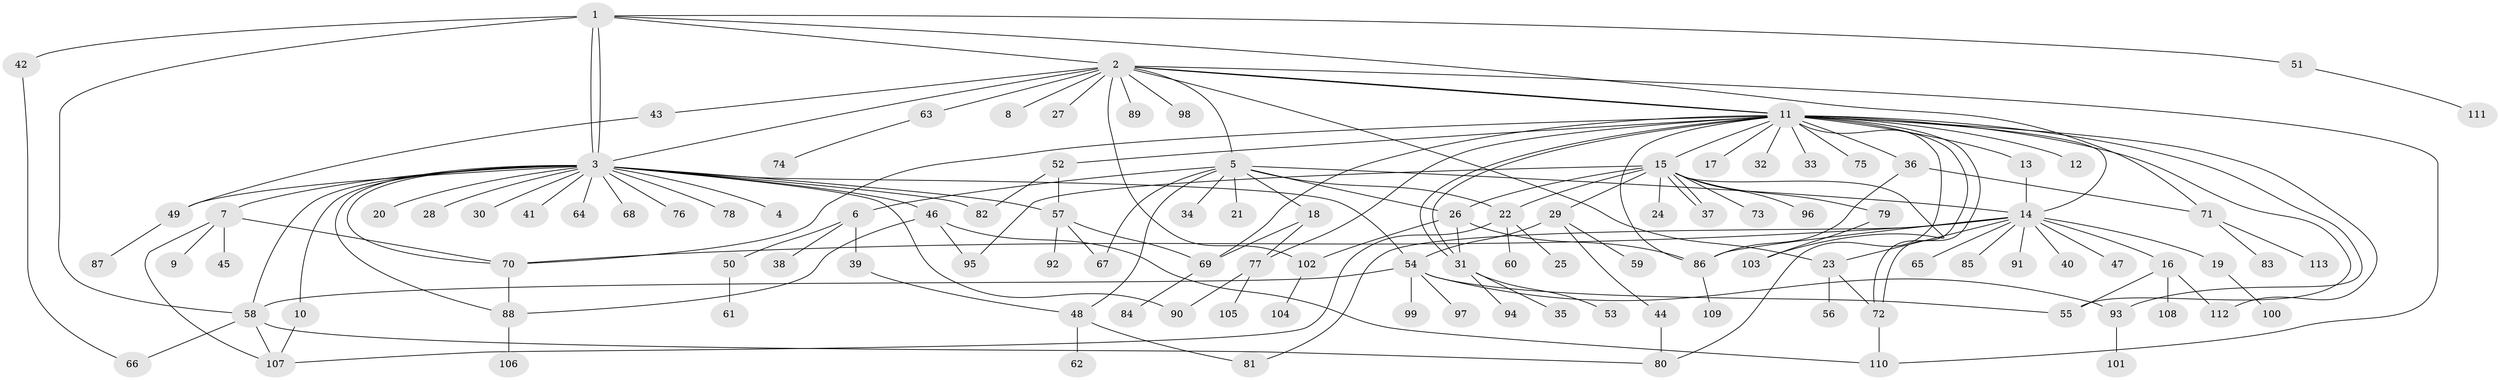 // coarse degree distribution, {1: 0.45614035087719296, 18: 0.017543859649122806, 2: 0.08771929824561403, 8: 0.03508771929824561, 3: 0.15789473684210525, 6: 0.017543859649122806, 5: 0.05263157894736842, 19: 0.017543859649122806, 4: 0.10526315789473684, 12: 0.017543859649122806, 7: 0.017543859649122806, 10: 0.017543859649122806}
// Generated by graph-tools (version 1.1) at 2025/36/03/04/25 23:36:39]
// undirected, 113 vertices, 162 edges
graph export_dot {
  node [color=gray90,style=filled];
  1;
  2;
  3;
  4;
  5;
  6;
  7;
  8;
  9;
  10;
  11;
  12;
  13;
  14;
  15;
  16;
  17;
  18;
  19;
  20;
  21;
  22;
  23;
  24;
  25;
  26;
  27;
  28;
  29;
  30;
  31;
  32;
  33;
  34;
  35;
  36;
  37;
  38;
  39;
  40;
  41;
  42;
  43;
  44;
  45;
  46;
  47;
  48;
  49;
  50;
  51;
  52;
  53;
  54;
  55;
  56;
  57;
  58;
  59;
  60;
  61;
  62;
  63;
  64;
  65;
  66;
  67;
  68;
  69;
  70;
  71;
  72;
  73;
  74;
  75;
  76;
  77;
  78;
  79;
  80;
  81;
  82;
  83;
  84;
  85;
  86;
  87;
  88;
  89;
  90;
  91;
  92;
  93;
  94;
  95;
  96;
  97;
  98;
  99;
  100;
  101;
  102;
  103;
  104;
  105;
  106;
  107;
  108;
  109;
  110;
  111;
  112;
  113;
  1 -- 2;
  1 -- 3;
  1 -- 3;
  1 -- 42;
  1 -- 51;
  1 -- 58;
  1 -- 71;
  2 -- 3;
  2 -- 5;
  2 -- 8;
  2 -- 11;
  2 -- 11;
  2 -- 23;
  2 -- 27;
  2 -- 43;
  2 -- 63;
  2 -- 89;
  2 -- 98;
  2 -- 102;
  2 -- 110;
  3 -- 4;
  3 -- 7;
  3 -- 10;
  3 -- 20;
  3 -- 28;
  3 -- 30;
  3 -- 41;
  3 -- 46;
  3 -- 49;
  3 -- 54;
  3 -- 57;
  3 -- 58;
  3 -- 64;
  3 -- 68;
  3 -- 70;
  3 -- 76;
  3 -- 78;
  3 -- 82;
  3 -- 88;
  3 -- 90;
  5 -- 6;
  5 -- 14;
  5 -- 18;
  5 -- 21;
  5 -- 22;
  5 -- 26;
  5 -- 34;
  5 -- 48;
  5 -- 67;
  6 -- 38;
  6 -- 39;
  6 -- 50;
  7 -- 9;
  7 -- 45;
  7 -- 70;
  7 -- 107;
  10 -- 107;
  11 -- 12;
  11 -- 13;
  11 -- 14;
  11 -- 15;
  11 -- 17;
  11 -- 31;
  11 -- 31;
  11 -- 32;
  11 -- 33;
  11 -- 36;
  11 -- 52;
  11 -- 55;
  11 -- 69;
  11 -- 70;
  11 -- 72;
  11 -- 72;
  11 -- 75;
  11 -- 77;
  11 -- 80;
  11 -- 86;
  11 -- 93;
  11 -- 112;
  13 -- 14;
  14 -- 16;
  14 -- 19;
  14 -- 23;
  14 -- 40;
  14 -- 47;
  14 -- 65;
  14 -- 70;
  14 -- 81;
  14 -- 85;
  14 -- 86;
  14 -- 91;
  15 -- 22;
  15 -- 24;
  15 -- 26;
  15 -- 29;
  15 -- 37;
  15 -- 37;
  15 -- 73;
  15 -- 79;
  15 -- 95;
  15 -- 96;
  15 -- 103;
  16 -- 55;
  16 -- 108;
  16 -- 112;
  18 -- 69;
  18 -- 77;
  19 -- 100;
  22 -- 25;
  22 -- 60;
  22 -- 107;
  23 -- 56;
  23 -- 72;
  26 -- 31;
  26 -- 86;
  26 -- 102;
  29 -- 44;
  29 -- 54;
  29 -- 59;
  31 -- 35;
  31 -- 53;
  31 -- 94;
  36 -- 71;
  36 -- 86;
  39 -- 48;
  42 -- 66;
  43 -- 49;
  44 -- 80;
  46 -- 88;
  46 -- 95;
  46 -- 110;
  48 -- 62;
  48 -- 81;
  49 -- 87;
  50 -- 61;
  51 -- 111;
  52 -- 57;
  52 -- 82;
  54 -- 55;
  54 -- 58;
  54 -- 93;
  54 -- 97;
  54 -- 99;
  57 -- 67;
  57 -- 69;
  57 -- 92;
  58 -- 66;
  58 -- 80;
  58 -- 107;
  63 -- 74;
  69 -- 84;
  70 -- 88;
  71 -- 83;
  71 -- 113;
  72 -- 110;
  77 -- 90;
  77 -- 105;
  79 -- 103;
  86 -- 109;
  88 -- 106;
  93 -- 101;
  102 -- 104;
}
